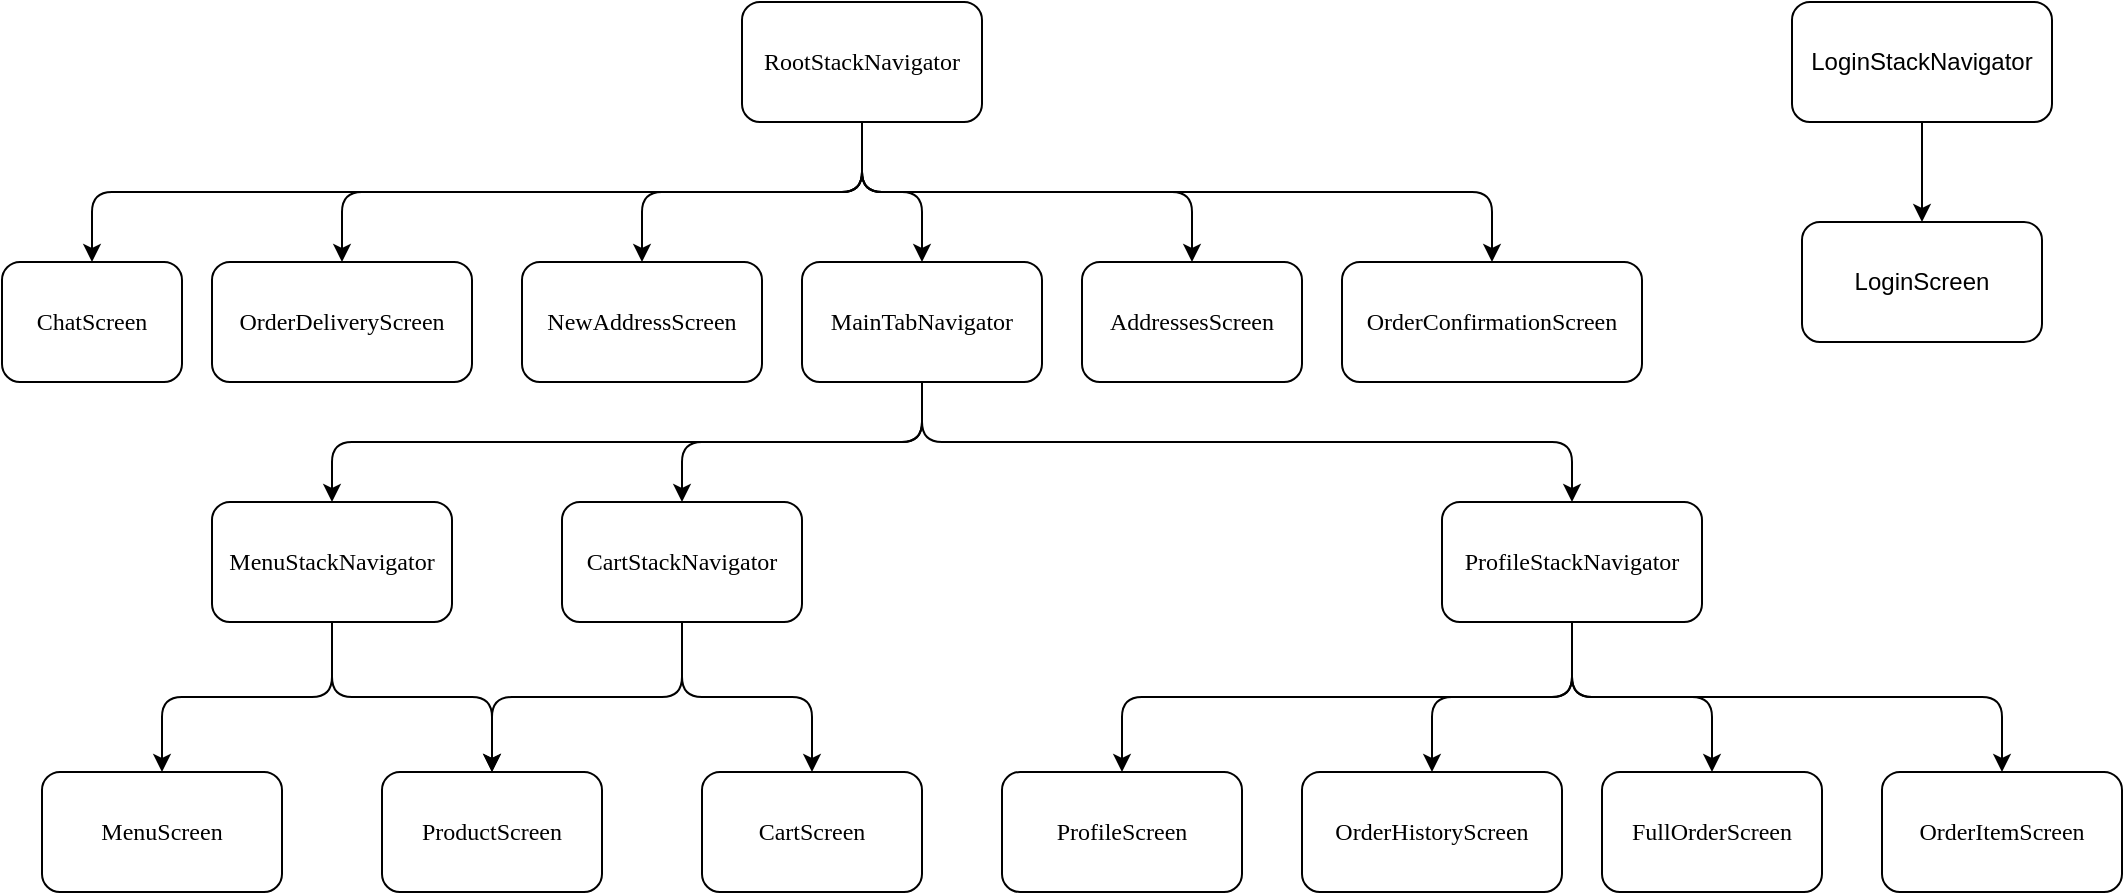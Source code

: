 <mxfile>
    <diagram id="vogYciZOM59ArTDtHUBc" name="Page-1">
        <mxGraphModel dx="752" dy="585" grid="1" gridSize="10" guides="1" tooltips="1" connect="1" arrows="1" fold="1" page="1" pageScale="1" pageWidth="1100" pageHeight="850" math="0" shadow="0">
            <root>
                <mxCell id="0"/>
                <mxCell id="1" parent="0"/>
                <mxCell id="11" style="edgeStyle=orthogonalEdgeStyle;html=1;exitX=0.5;exitY=1;exitDx=0;exitDy=0;" edge="1" parent="1" source="3" target="7">
                    <mxGeometry relative="1" as="geometry"/>
                </mxCell>
                <mxCell id="12" style="edgeStyle=orthogonalEdgeStyle;html=1;exitX=0.5;exitY=1;exitDx=0;exitDy=0;" edge="1" parent="1" source="3" target="6">
                    <mxGeometry relative="1" as="geometry"/>
                </mxCell>
                <mxCell id="13" style="edgeStyle=orthogonalEdgeStyle;html=1;exitX=0.5;exitY=1;exitDx=0;exitDy=0;" edge="1" parent="1" source="3" target="5">
                    <mxGeometry relative="1" as="geometry"/>
                </mxCell>
                <mxCell id="14" style="edgeStyle=orthogonalEdgeStyle;html=1;exitX=0.5;exitY=1;exitDx=0;exitDy=0;" edge="1" parent="1" source="3" target="8">
                    <mxGeometry relative="1" as="geometry"/>
                </mxCell>
                <mxCell id="15" style="edgeStyle=orthogonalEdgeStyle;html=1;exitX=0.5;exitY=1;exitDx=0;exitDy=0;" edge="1" parent="1" source="3" target="9">
                    <mxGeometry relative="1" as="geometry"/>
                </mxCell>
                <mxCell id="3" value="&lt;font face=&quot;UT Sans&quot;&gt;RootStackNavigator&lt;/font&gt;" style="rounded=1;whiteSpace=wrap;html=1;" vertex="1" parent="1">
                    <mxGeometry x="390" y="40" width="120" height="60" as="geometry"/>
                </mxCell>
                <mxCell id="10" style="edgeStyle=orthogonalEdgeStyle;html=1;exitX=0.5;exitY=0;exitDx=0;exitDy=0;endArrow=none;endFill=0;startArrow=classic;startFill=1;" edge="1" parent="1" source="4" target="3">
                    <mxGeometry relative="1" as="geometry"/>
                </mxCell>
                <mxCell id="4" value="&lt;font face=&quot;UT Sans&quot;&gt;ChatScreen&lt;/font&gt;" style="rounded=1;whiteSpace=wrap;html=1;" vertex="1" parent="1">
                    <mxGeometry x="20" y="170" width="90" height="60" as="geometry"/>
                </mxCell>
                <mxCell id="5" value="&lt;font face=&quot;UT Sans&quot;&gt;OrderConfirmationScreen&lt;/font&gt;" style="rounded=1;whiteSpace=wrap;html=1;" vertex="1" parent="1">
                    <mxGeometry x="690" y="170" width="150" height="60" as="geometry"/>
                </mxCell>
                <mxCell id="6" value="&lt;font face=&quot;UT Sans&quot;&gt;AddressesScreen&lt;/font&gt;" style="rounded=1;whiteSpace=wrap;html=1;" vertex="1" parent="1">
                    <mxGeometry x="560" y="170" width="110" height="60" as="geometry"/>
                </mxCell>
                <mxCell id="7" value="&lt;font face=&quot;UT Sans&quot;&gt;OrderDeliveryScreen&lt;/font&gt;" style="rounded=1;whiteSpace=wrap;html=1;" vertex="1" parent="1">
                    <mxGeometry x="125" y="170" width="130" height="60" as="geometry"/>
                </mxCell>
                <mxCell id="8" value="&lt;font face=&quot;UT Sans&quot;&gt;NewAddressScreen&lt;/font&gt;" style="rounded=1;whiteSpace=wrap;html=1;" vertex="1" parent="1">
                    <mxGeometry x="280" y="170" width="120" height="60" as="geometry"/>
                </mxCell>
                <mxCell id="20" style="edgeStyle=orthogonalEdgeStyle;html=1;exitX=0.5;exitY=1;exitDx=0;exitDy=0;" edge="1" parent="1" source="9" target="16">
                    <mxGeometry relative="1" as="geometry"/>
                </mxCell>
                <mxCell id="21" style="edgeStyle=orthogonalEdgeStyle;html=1;exitX=0.5;exitY=1;exitDx=0;exitDy=0;" edge="1" parent="1" source="9" target="18">
                    <mxGeometry relative="1" as="geometry"/>
                </mxCell>
                <mxCell id="22" style="edgeStyle=orthogonalEdgeStyle;html=1;exitX=0.5;exitY=1;exitDx=0;exitDy=0;" edge="1" parent="1" source="9" target="19">
                    <mxGeometry relative="1" as="geometry"/>
                </mxCell>
                <mxCell id="9" value="&lt;font face=&quot;UT Sans&quot;&gt;MainTabNavigator&lt;/font&gt;" style="rounded=1;whiteSpace=wrap;html=1;" vertex="1" parent="1">
                    <mxGeometry x="420" y="170" width="120" height="60" as="geometry"/>
                </mxCell>
                <mxCell id="25" style="edgeStyle=orthogonalEdgeStyle;html=1;exitX=0.5;exitY=1;exitDx=0;exitDy=0;" edge="1" parent="1" source="16" target="23">
                    <mxGeometry relative="1" as="geometry"/>
                </mxCell>
                <mxCell id="26" style="edgeStyle=orthogonalEdgeStyle;html=1;exitX=0.5;exitY=1;exitDx=0;exitDy=0;" edge="1" parent="1" source="16" target="24">
                    <mxGeometry relative="1" as="geometry"/>
                </mxCell>
                <mxCell id="16" value="&lt;font face=&quot;UT Sans&quot;&gt;MenuStackNavigator&lt;/font&gt;" style="rounded=1;whiteSpace=wrap;html=1;" vertex="1" parent="1">
                    <mxGeometry x="125" y="290" width="120" height="60" as="geometry"/>
                </mxCell>
                <mxCell id="28" style="edgeStyle=orthogonalEdgeStyle;html=1;exitX=0.5;exitY=1;exitDx=0;exitDy=0;" edge="1" parent="1" source="18" target="24">
                    <mxGeometry relative="1" as="geometry"/>
                </mxCell>
                <mxCell id="29" style="edgeStyle=orthogonalEdgeStyle;html=1;exitX=0.5;exitY=1;exitDx=0;exitDy=0;" edge="1" parent="1" source="18" target="27">
                    <mxGeometry relative="1" as="geometry"/>
                </mxCell>
                <mxCell id="18" value="&lt;font face=&quot;UT Sans&quot;&gt;CartStackNavigator&lt;/font&gt;" style="rounded=1;whiteSpace=wrap;html=1;" vertex="1" parent="1">
                    <mxGeometry x="300" y="290" width="120" height="60" as="geometry"/>
                </mxCell>
                <mxCell id="34" style="edgeStyle=orthogonalEdgeStyle;html=1;exitX=0.5;exitY=1;exitDx=0;exitDy=0;" edge="1" parent="1" source="19" target="30">
                    <mxGeometry relative="1" as="geometry"/>
                </mxCell>
                <mxCell id="35" style="edgeStyle=orthogonalEdgeStyle;html=1;exitX=0.5;exitY=1;exitDx=0;exitDy=0;" edge="1" parent="1" source="19" target="31">
                    <mxGeometry relative="1" as="geometry"/>
                </mxCell>
                <mxCell id="36" style="edgeStyle=orthogonalEdgeStyle;html=1;exitX=0.5;exitY=1;exitDx=0;exitDy=0;" edge="1" parent="1" source="19" target="32">
                    <mxGeometry relative="1" as="geometry"/>
                </mxCell>
                <mxCell id="37" style="edgeStyle=orthogonalEdgeStyle;html=1;exitX=0.5;exitY=1;exitDx=0;exitDy=0;" edge="1" parent="1" source="19" target="33">
                    <mxGeometry relative="1" as="geometry"/>
                </mxCell>
                <mxCell id="19" value="&lt;font face=&quot;UT Sans&quot;&gt;ProfileStackNavigator&lt;/font&gt;" style="rounded=1;whiteSpace=wrap;html=1;" vertex="1" parent="1">
                    <mxGeometry x="740" y="290" width="130" height="60" as="geometry"/>
                </mxCell>
                <mxCell id="23" value="&lt;font face=&quot;UT Sans&quot;&gt;MenuScreen&lt;/font&gt;" style="rounded=1;whiteSpace=wrap;html=1;" vertex="1" parent="1">
                    <mxGeometry x="40" y="425" width="120" height="60" as="geometry"/>
                </mxCell>
                <mxCell id="24" value="&lt;font face=&quot;UT Sans&quot;&gt;ProductScreen&lt;/font&gt;" style="rounded=1;whiteSpace=wrap;html=1;" vertex="1" parent="1">
                    <mxGeometry x="210" y="425" width="110" height="60" as="geometry"/>
                </mxCell>
                <mxCell id="27" value="&lt;font face=&quot;UT Sans&quot;&gt;CartScreen&lt;/font&gt;" style="rounded=1;whiteSpace=wrap;html=1;" vertex="1" parent="1">
                    <mxGeometry x="370" y="425" width="110" height="60" as="geometry"/>
                </mxCell>
                <mxCell id="30" value="&lt;font face=&quot;UT Sans&quot;&gt;ProfileScreen&lt;/font&gt;" style="rounded=1;whiteSpace=wrap;html=1;" vertex="1" parent="1">
                    <mxGeometry x="520" y="425" width="120" height="60" as="geometry"/>
                </mxCell>
                <mxCell id="31" value="&lt;font face=&quot;UT Sans&quot;&gt;OrderHistoryScreen&lt;/font&gt;" style="rounded=1;whiteSpace=wrap;html=1;" vertex="1" parent="1">
                    <mxGeometry x="670" y="425" width="130" height="60" as="geometry"/>
                </mxCell>
                <mxCell id="32" value="&lt;font face=&quot;UT Sans&quot;&gt;FullOrderScreen&lt;/font&gt;" style="rounded=1;whiteSpace=wrap;html=1;" vertex="1" parent="1">
                    <mxGeometry x="820" y="425" width="110" height="60" as="geometry"/>
                </mxCell>
                <mxCell id="33" value="&lt;font face=&quot;UT Sans&quot;&gt;OrderItemScreen&lt;/font&gt;" style="rounded=1;whiteSpace=wrap;html=1;" vertex="1" parent="1">
                    <mxGeometry x="960" y="425" width="120" height="60" as="geometry"/>
                </mxCell>
                <mxCell id="40" style="edgeStyle=orthogonalEdgeStyle;html=1;exitX=0.5;exitY=1;exitDx=0;exitDy=0;" edge="1" parent="1" source="38" target="39">
                    <mxGeometry relative="1" as="geometry"/>
                </mxCell>
                <mxCell id="38" value="LoginStackNavigator" style="rounded=1;whiteSpace=wrap;html=1;" vertex="1" parent="1">
                    <mxGeometry x="915" y="40" width="130" height="60" as="geometry"/>
                </mxCell>
                <mxCell id="39" value="LoginScreen" style="rounded=1;whiteSpace=wrap;html=1;" vertex="1" parent="1">
                    <mxGeometry x="920" y="150" width="120" height="60" as="geometry"/>
                </mxCell>
            </root>
        </mxGraphModel>
    </diagram>
</mxfile>